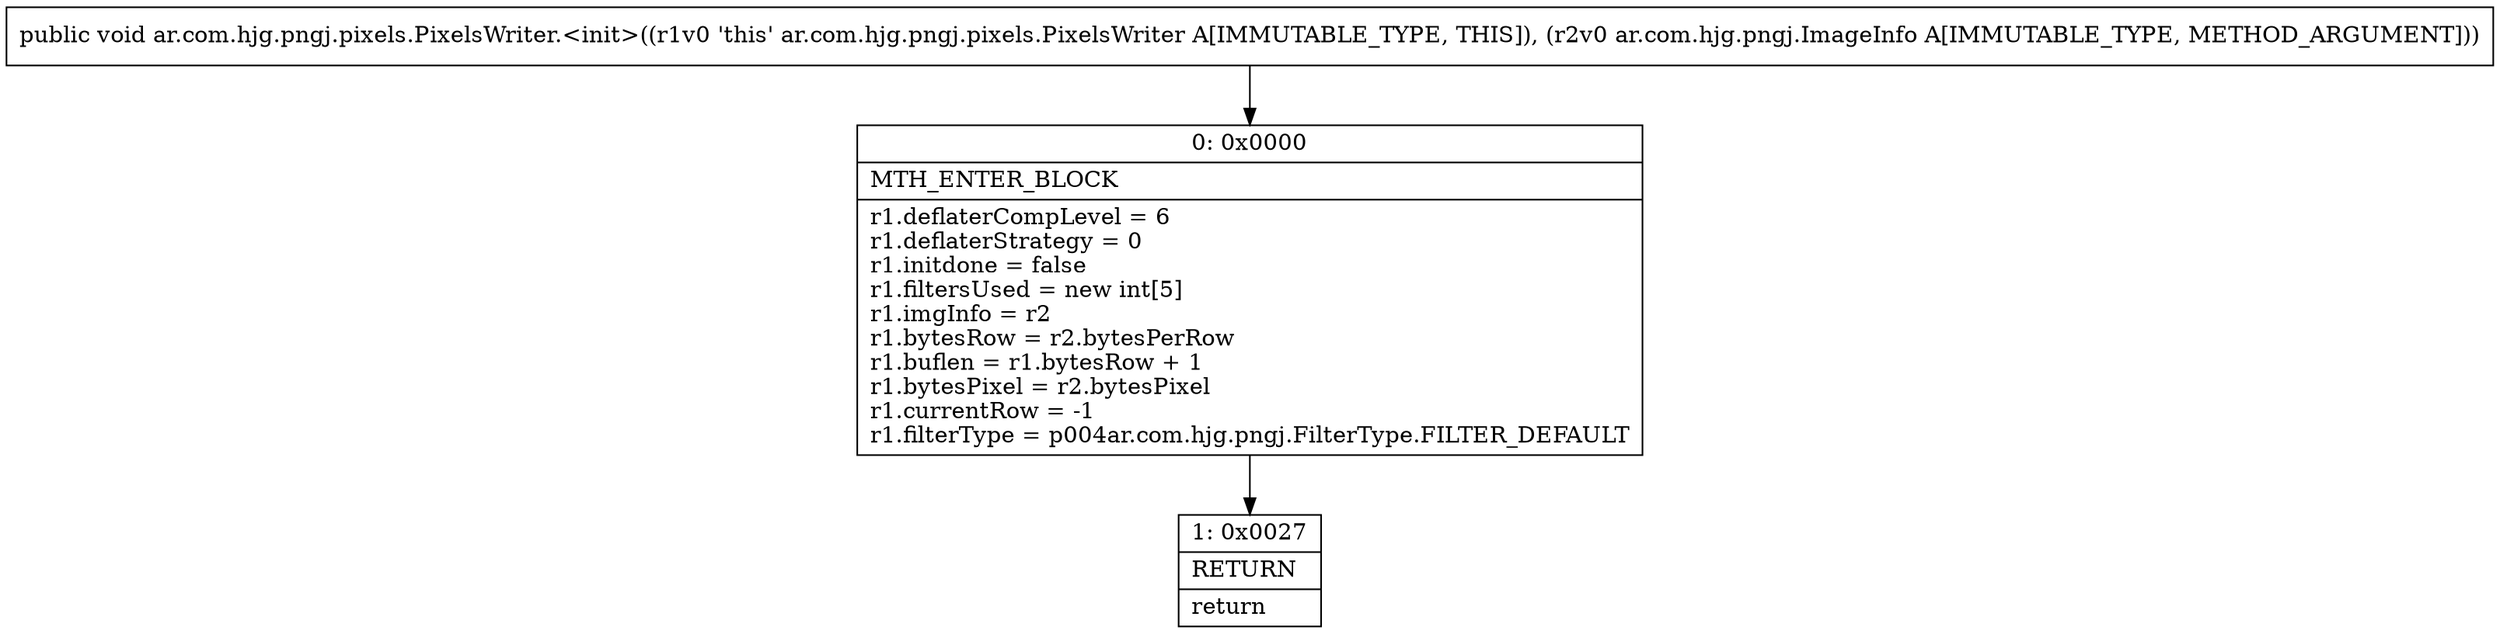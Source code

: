 digraph "CFG forar.com.hjg.pngj.pixels.PixelsWriter.\<init\>(Lar\/com\/hjg\/pngj\/ImageInfo;)V" {
Node_0 [shape=record,label="{0\:\ 0x0000|MTH_ENTER_BLOCK\l|r1.deflaterCompLevel = 6\lr1.deflaterStrategy = 0\lr1.initdone = false\lr1.filtersUsed = new int[5]\lr1.imgInfo = r2\lr1.bytesRow = r2.bytesPerRow\lr1.buflen = r1.bytesRow + 1\lr1.bytesPixel = r2.bytesPixel\lr1.currentRow = \-1\lr1.filterType = p004ar.com.hjg.pngj.FilterType.FILTER_DEFAULT\l}"];
Node_1 [shape=record,label="{1\:\ 0x0027|RETURN\l|return\l}"];
MethodNode[shape=record,label="{public void ar.com.hjg.pngj.pixels.PixelsWriter.\<init\>((r1v0 'this' ar.com.hjg.pngj.pixels.PixelsWriter A[IMMUTABLE_TYPE, THIS]), (r2v0 ar.com.hjg.pngj.ImageInfo A[IMMUTABLE_TYPE, METHOD_ARGUMENT])) }"];
MethodNode -> Node_0;
Node_0 -> Node_1;
}

